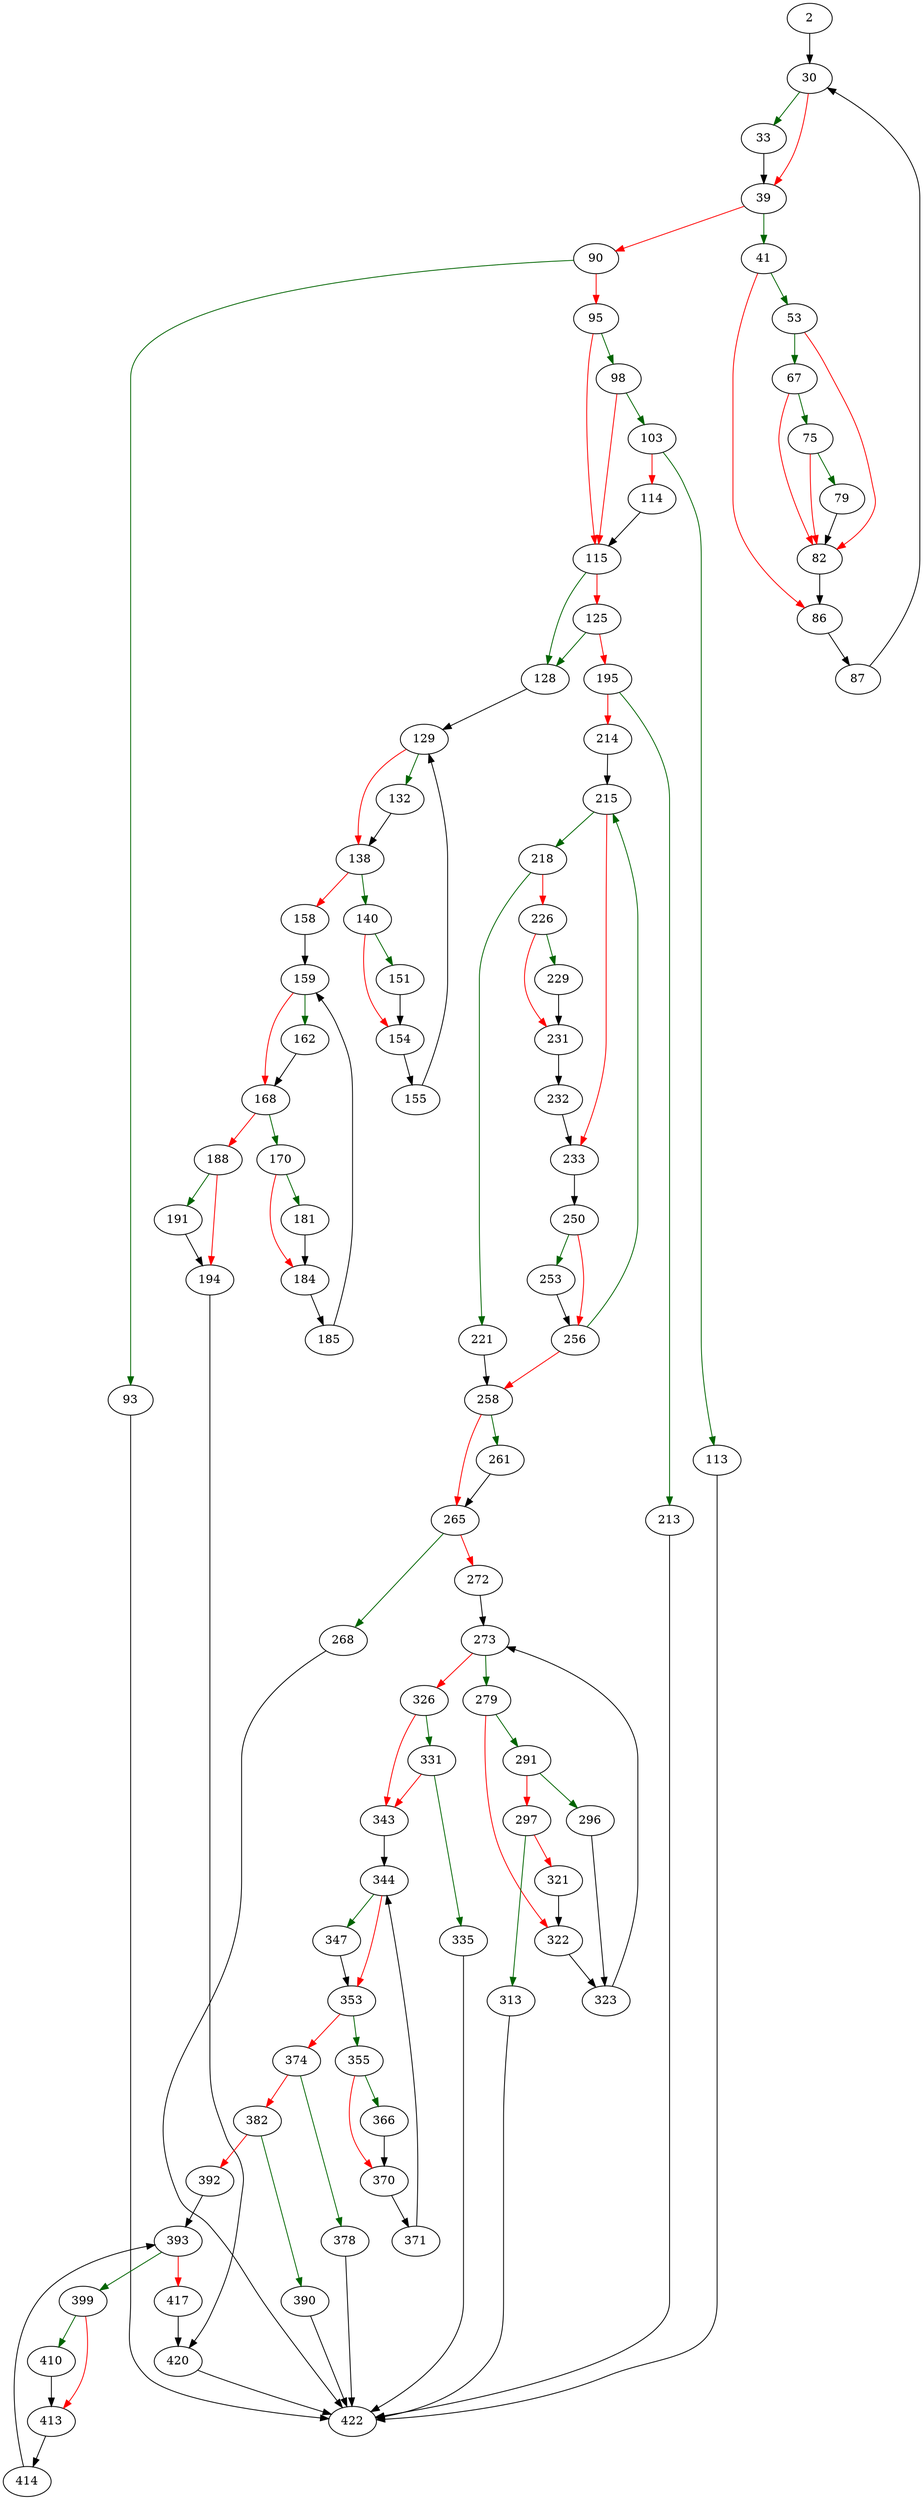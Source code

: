 strict digraph "vdbeCommit" {
	// Node definitions.
	2 [entry=true];
	30;
	33;
	39;
	41;
	90;
	53;
	86;
	67;
	82;
	75;
	79;
	87;
	93;
	95;
	422;
	98;
	115;
	103;
	113;
	114;
	128;
	125;
	195;
	129;
	132;
	138;
	140;
	158;
	151;
	154;
	155;
	159;
	162;
	168;
	170;
	188;
	181;
	184;
	185;
	191;
	194;
	420;
	213;
	214;
	215;
	218;
	233;
	221;
	226;
	258;
	229;
	231;
	232;
	250;
	253;
	256;
	261;
	265;
	268;
	272;
	273;
	279;
	326;
	291;
	322;
	296;
	297;
	323;
	313;
	321;
	331;
	343;
	335;
	344;
	347;
	353;
	355;
	374;
	366;
	370;
	371;
	378;
	382;
	390;
	392;
	393;
	399;
	417;
	410;
	413;
	414;

	// Edge definitions.
	2 -> 30;
	30 -> 33 [
		color=darkgreen
		cond=true
	];
	30 -> 39 [
		color=red
		cond=false
	];
	33 -> 39;
	39 -> 41 [
		color=darkgreen
		cond=true
	];
	39 -> 90 [
		color=red
		cond=false
	];
	41 -> 53 [
		color=darkgreen
		cond=true
	];
	41 -> 86 [
		color=red
		cond=false
	];
	90 -> 93 [
		color=darkgreen
		cond=true
	];
	90 -> 95 [
		color=red
		cond=false
	];
	53 -> 67 [
		color=darkgreen
		cond=true
	];
	53 -> 82 [
		color=red
		cond=false
	];
	86 -> 87;
	67 -> 82 [
		color=red
		cond=false
	];
	67 -> 75 [
		color=darkgreen
		cond=true
	];
	82 -> 86;
	75 -> 82 [
		color=red
		cond=false
	];
	75 -> 79 [
		color=darkgreen
		cond=true
	];
	79 -> 82;
	87 -> 30;
	93 -> 422;
	95 -> 98 [
		color=darkgreen
		cond=true
	];
	95 -> 115 [
		color=red
		cond=false
	];
	98 -> 115 [
		color=red
		cond=false
	];
	98 -> 103 [
		color=darkgreen
		cond=true
	];
	115 -> 128 [
		color=darkgreen
		cond=true
	];
	115 -> 125 [
		color=red
		cond=false
	];
	103 -> 113 [
		color=darkgreen
		cond=true
	];
	103 -> 114 [
		color=red
		cond=false
	];
	113 -> 422;
	114 -> 115;
	128 -> 129;
	125 -> 128 [
		color=darkgreen
		cond=true
	];
	125 -> 195 [
		color=red
		cond=false
	];
	195 -> 213 [
		color=darkgreen
		cond=true
	];
	195 -> 214 [
		color=red
		cond=false
	];
	129 -> 132 [
		color=darkgreen
		cond=true
	];
	129 -> 138 [
		color=red
		cond=false
	];
	132 -> 138;
	138 -> 140 [
		color=darkgreen
		cond=true
	];
	138 -> 158 [
		color=red
		cond=false
	];
	140 -> 151 [
		color=darkgreen
		cond=true
	];
	140 -> 154 [
		color=red
		cond=false
	];
	158 -> 159;
	151 -> 154;
	154 -> 155;
	155 -> 129;
	159 -> 162 [
		color=darkgreen
		cond=true
	];
	159 -> 168 [
		color=red
		cond=false
	];
	162 -> 168;
	168 -> 170 [
		color=darkgreen
		cond=true
	];
	168 -> 188 [
		color=red
		cond=false
	];
	170 -> 181 [
		color=darkgreen
		cond=true
	];
	170 -> 184 [
		color=red
		cond=false
	];
	188 -> 191 [
		color=darkgreen
		cond=true
	];
	188 -> 194 [
		color=red
		cond=false
	];
	181 -> 184;
	184 -> 185;
	185 -> 159;
	191 -> 194;
	194 -> 420;
	420 -> 422;
	213 -> 422;
	214 -> 215;
	215 -> 218 [
		color=darkgreen
		cond=true
	];
	215 -> 233 [
		color=red
		cond=false
	];
	218 -> 221 [
		color=darkgreen
		cond=true
	];
	218 -> 226 [
		color=red
		cond=false
	];
	233 -> 250;
	221 -> 258;
	226 -> 229 [
		color=darkgreen
		cond=true
	];
	226 -> 231 [
		color=red
		cond=false
	];
	258 -> 261 [
		color=darkgreen
		cond=true
	];
	258 -> 265 [
		color=red
		cond=false
	];
	229 -> 231;
	231 -> 232;
	232 -> 233;
	250 -> 253 [
		color=darkgreen
		cond=true
	];
	250 -> 256 [
		color=red
		cond=false
	];
	253 -> 256;
	256 -> 215 [
		color=darkgreen
		cond=true
	];
	256 -> 258 [
		color=red
		cond=false
	];
	261 -> 265;
	265 -> 268 [
		color=darkgreen
		cond=true
	];
	265 -> 272 [
		color=red
		cond=false
	];
	268 -> 422;
	272 -> 273;
	273 -> 279 [
		color=darkgreen
		cond=true
	];
	273 -> 326 [
		color=red
		cond=false
	];
	279 -> 291 [
		color=darkgreen
		cond=true
	];
	279 -> 322 [
		color=red
		cond=false
	];
	326 -> 331 [
		color=darkgreen
		cond=true
	];
	326 -> 343 [
		color=red
		cond=false
	];
	291 -> 296 [
		color=darkgreen
		cond=true
	];
	291 -> 297 [
		color=red
		cond=false
	];
	322 -> 323;
	296 -> 323;
	297 -> 313 [
		color=darkgreen
		cond=true
	];
	297 -> 321 [
		color=red
		cond=false
	];
	323 -> 273;
	313 -> 422;
	321 -> 322;
	331 -> 343 [
		color=red
		cond=false
	];
	331 -> 335 [
		color=darkgreen
		cond=true
	];
	343 -> 344;
	335 -> 422;
	344 -> 347 [
		color=darkgreen
		cond=true
	];
	344 -> 353 [
		color=red
		cond=false
	];
	347 -> 353;
	353 -> 355 [
		color=darkgreen
		cond=true
	];
	353 -> 374 [
		color=red
		cond=false
	];
	355 -> 366 [
		color=darkgreen
		cond=true
	];
	355 -> 370 [
		color=red
		cond=false
	];
	374 -> 378 [
		color=darkgreen
		cond=true
	];
	374 -> 382 [
		color=red
		cond=false
	];
	366 -> 370;
	370 -> 371;
	371 -> 344;
	378 -> 422;
	382 -> 390 [
		color=darkgreen
		cond=true
	];
	382 -> 392 [
		color=red
		cond=false
	];
	390 -> 422;
	392 -> 393;
	393 -> 399 [
		color=darkgreen
		cond=true
	];
	393 -> 417 [
		color=red
		cond=false
	];
	399 -> 410 [
		color=darkgreen
		cond=true
	];
	399 -> 413 [
		color=red
		cond=false
	];
	417 -> 420;
	410 -> 413;
	413 -> 414;
	414 -> 393;
}